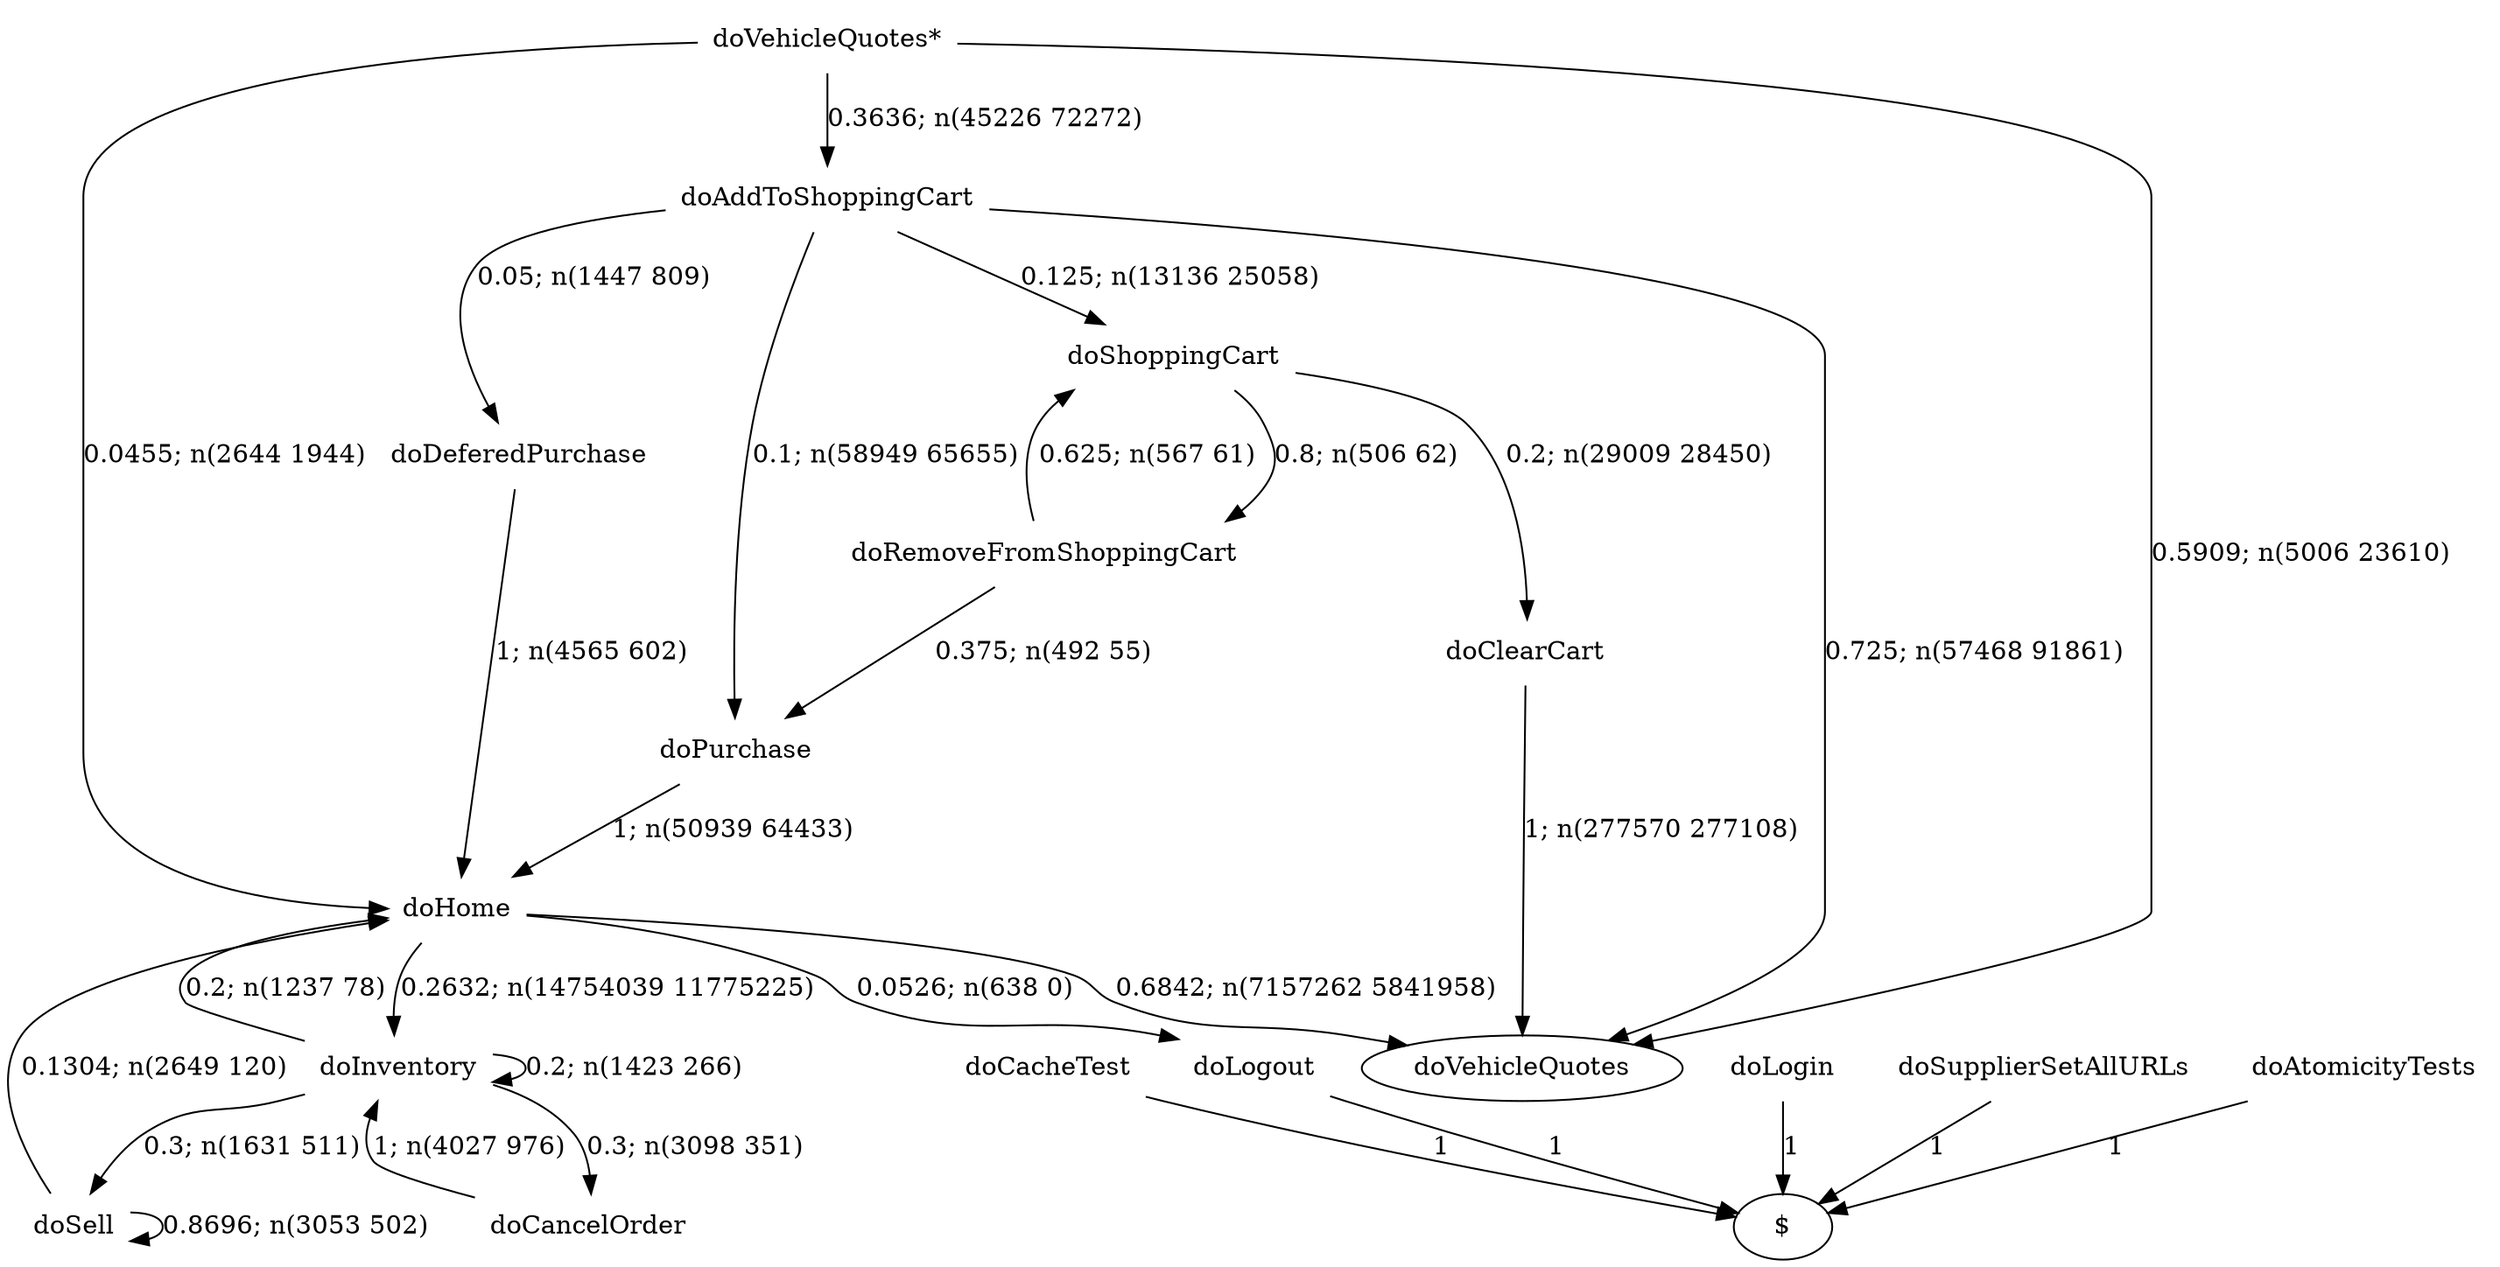 digraph G {"doVehicleQuotes*" [label="doVehicleQuotes*",shape=none];"doSupplierSetAllURLs" [label="doSupplierSetAllURLs",shape=none];"doAtomicityTests" [label="doAtomicityTests",shape=none];"doCacheTest" [label="doCacheTest",shape=none];"doLogin" [label="doLogin",shape=none];"doAddToShoppingCart" [label="doAddToShoppingCart",shape=none];"doDeferedPurchase" [label="doDeferedPurchase",shape=none];"doHome" [label="doHome",shape=none];"doShoppingCart" [label="doShoppingCart",shape=none];"doClearCart" [label="doClearCart",shape=none];"doPurchase" [label="doPurchase",shape=none];"doInventory" [label="doInventory",shape=none];"doSell" [label="doSell",shape=none];"doLogout" [label="doLogout",shape=none];"doCancelOrder" [label="doCancelOrder",shape=none];"doRemoveFromShoppingCart" [label="doRemoveFromShoppingCart",shape=none];"doVehicleQuotes*"->"doVehicleQuotes" [style=solid,label="0.5909; n(5006 23610)"];"doVehicleQuotes*"->"doAddToShoppingCart" [style=solid,label="0.3636; n(45226 72272)"];"doVehicleQuotes*"->"doHome" [style=solid,label="0.0455; n(2644 1944)"];"doSupplierSetAllURLs"->"$" [style=solid,label="1"];"doAtomicityTests"->"$" [style=solid,label="1"];"doCacheTest"->"$" [style=solid,label="1"];"doLogin"->"$" [style=solid,label="1"];"doAddToShoppingCart"->"doVehicleQuotes" [style=solid,label="0.725; n(57468 91861)"];"doAddToShoppingCart"->"doDeferedPurchase" [style=solid,label="0.05; n(1447 809)"];"doAddToShoppingCart"->"doShoppingCart" [style=solid,label="0.125; n(13136 25058)"];"doAddToShoppingCart"->"doPurchase" [style=solid,label="0.1; n(58949 65655)"];"doDeferedPurchase"->"doHome" [style=solid,label="1; n(4565 602)"];"doHome"->"doVehicleQuotes" [style=solid,label="0.6842; n(7157262 5841958)"];"doHome"->"doInventory" [style=solid,label="0.2632; n(14754039 11775225)"];"doHome"->"doLogout" [style=solid,label="0.0526; n(638 0)"];"doShoppingCart"->"doClearCart" [style=solid,label="0.2; n(29009 28450)"];"doShoppingCart"->"doRemoveFromShoppingCart" [style=solid,label="0.8; n(506 62)"];"doClearCart"->"doVehicleQuotes" [style=solid,label="1; n(277570 277108)"];"doPurchase"->"doHome" [style=solid,label="1; n(50939 64433)"];"doInventory"->"doHome" [style=solid,label="0.2; n(1237 78)"];"doInventory"->"doInventory" [style=solid,label="0.2; n(1423 266)"];"doInventory"->"doSell" [style=solid,label="0.3; n(1631 511)"];"doInventory"->"doCancelOrder" [style=solid,label="0.3; n(3098 351)"];"doSell"->"doHome" [style=solid,label="0.1304; n(2649 120)"];"doSell"->"doSell" [style=solid,label="0.8696; n(3053 502)"];"doLogout"->"$" [style=solid,label="1"];"doCancelOrder"->"doInventory" [style=solid,label="1; n(4027 976)"];"doRemoveFromShoppingCart"->"doShoppingCart" [style=solid,label="0.625; n(567 61)"];"doRemoveFromShoppingCart"->"doPurchase" [style=solid,label="0.375; n(492 55)"];}